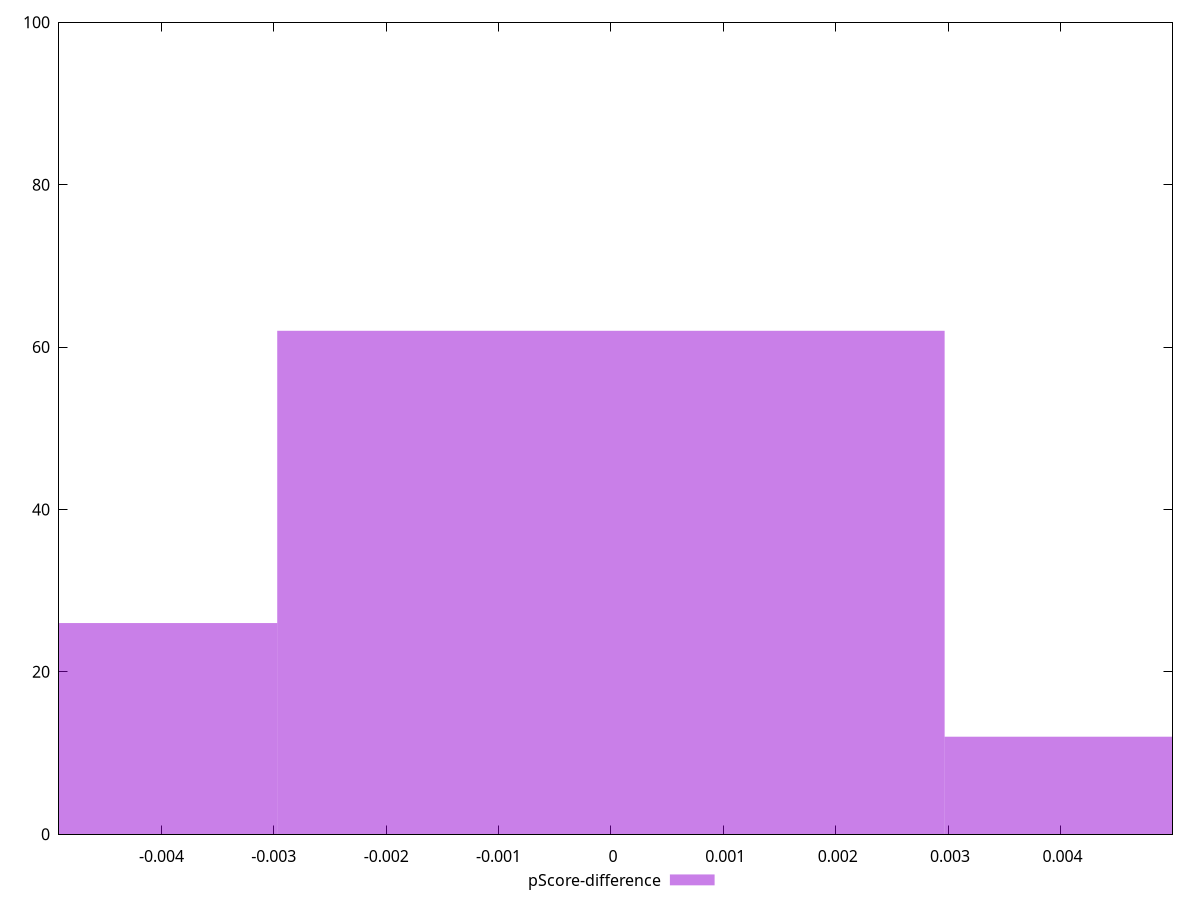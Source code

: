 reset

$pScoreDifference <<EOF
-0.005939400215122817 26
0.005939400215122817 12
0 62
EOF

set key outside below
set boxwidth 0.005939400215122817
set xrange [-0.0049116685102694735:0.004997495045532194]
set yrange [0:100]
set trange [0:100]
set style fill transparent solid 0.5 noborder
set terminal svg size 640, 490 enhanced background rgb 'white'
set output "report_00018_2021-02-10T15-25-16.877Z/largest-contentful-paint/samples/pages+cached+noadtech+nomedia/pScore-difference/histogram.svg"

plot $pScoreDifference title "pScore-difference" with boxes

reset
